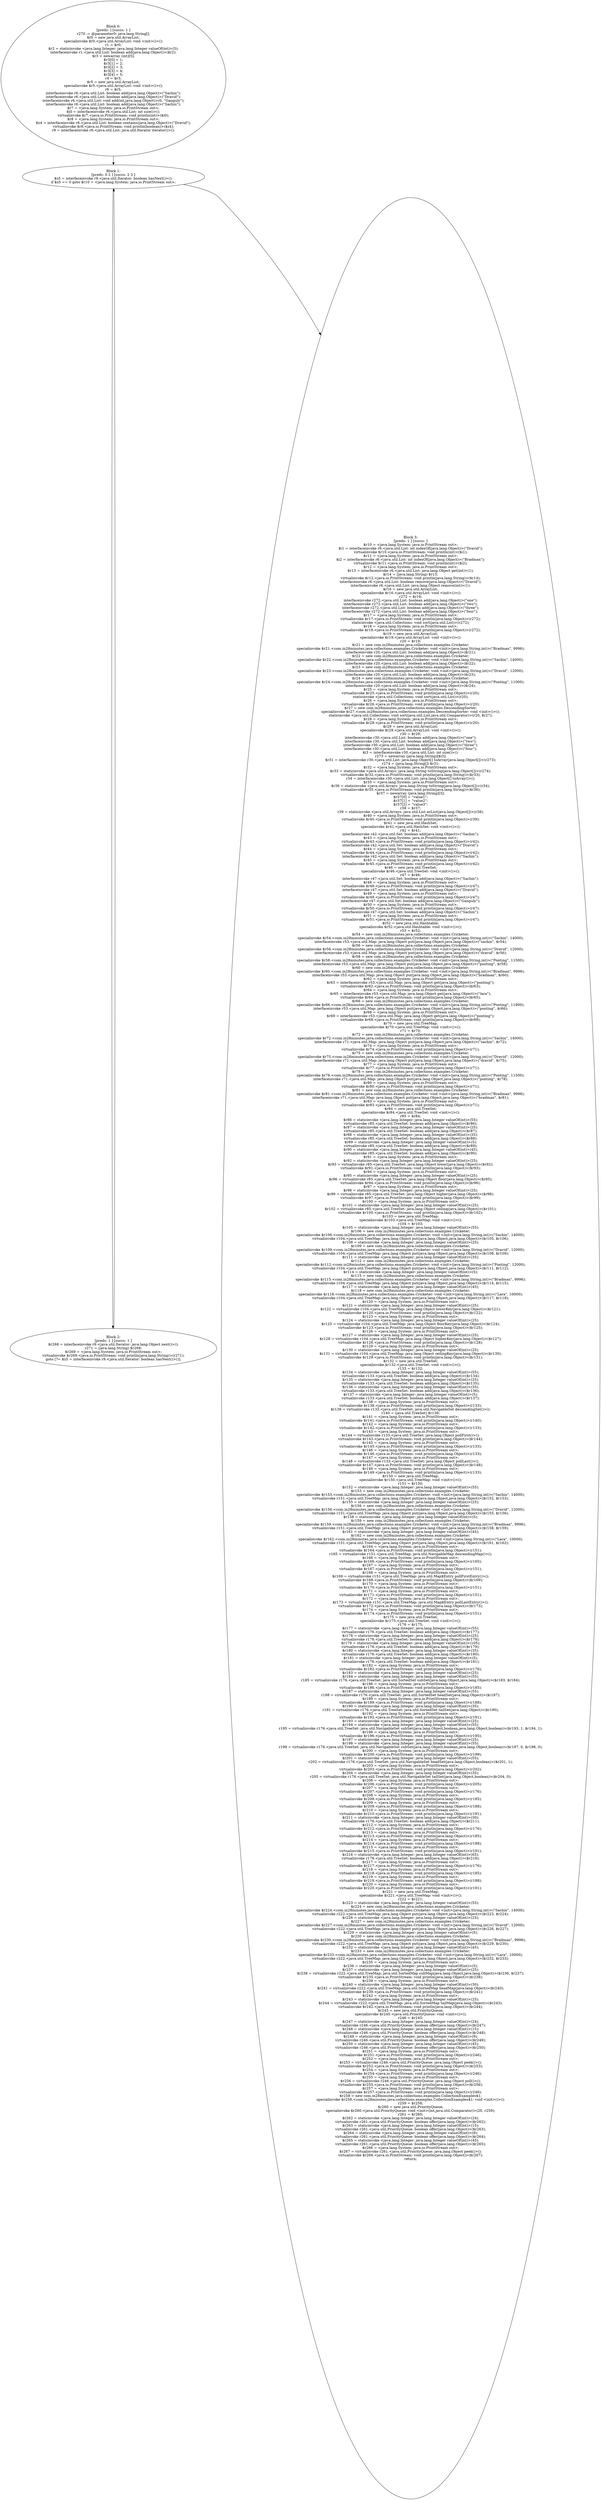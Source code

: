 digraph "unitGraph" {
    "Block 0:
[preds: ] [succs: 1 ]
r270 := @parameter0: java.lang.String[];
$r0 = new java.util.ArrayList;
specialinvoke $r0.<java.util.ArrayList: void <init>()>();
r1 = $r0;
$r2 = staticinvoke <java.lang.Integer: java.lang.Integer valueOf(int)>(5);
interfaceinvoke r1.<java.util.List: boolean add(java.lang.Object)>($r2);
$r3 = newarray (int)[5];
$r3[0] = 1;
$r3[1] = 2;
$r3[2] = 3;
$r3[3] = 4;
$r3[4] = 5;
r4 = $r3;
$r5 = new java.util.ArrayList;
specialinvoke $r5.<java.util.ArrayList: void <init>()>();
r6 = $r5;
interfaceinvoke r6.<java.util.List: boolean add(java.lang.Object)>(\"Sachin\");
interfaceinvoke r6.<java.util.List: boolean add(java.lang.Object)>(\"Dravid\");
interfaceinvoke r6.<java.util.List: void add(int,java.lang.Object)>(0, \"Ganguly\");
interfaceinvoke r6.<java.util.List: boolean add(java.lang.Object)>(\"Sachin\");
$r7 = <java.lang.System: java.io.PrintStream out>;
$i0 = interfaceinvoke r6.<java.util.List: int size()>();
virtualinvoke $r7.<java.io.PrintStream: void println(int)>($i0);
$r8 = <java.lang.System: java.io.PrintStream out>;
$z4 = interfaceinvoke r6.<java.util.List: boolean contains(java.lang.Object)>(\"Dravid\");
virtualinvoke $r8.<java.io.PrintStream: void println(boolean)>($z4);
r9 = interfaceinvoke r6.<java.util.List: java.util.Iterator iterator()>();
"
    "Block 1:
[preds: 0 2 ] [succs: 2 3 ]
$z5 = interfaceinvoke r9.<java.util.Iterator: boolean hasNext()>();
if $z5 == 0 goto $r10 = <java.lang.System: java.io.PrintStream out>;
"
    "Block 2:
[preds: 1 ] [succs: 1 ]
$r268 = interfaceinvoke r9.<java.util.Iterator: java.lang.Object next()>();
r271 = (java.lang.String) $r268;
$r269 = <java.lang.System: java.io.PrintStream out>;
virtualinvoke $r269.<java.io.PrintStream: void println(java.lang.String)>(r271);
goto [?= $z5 = interfaceinvoke r9.<java.util.Iterator: boolean hasNext()>()];
"
    "Block 3:
[preds: 1 ] [succs: ]
$r10 = <java.lang.System: java.io.PrintStream out>;
$i1 = interfaceinvoke r6.<java.util.List: int indexOf(java.lang.Object)>(\"Dravid\");
virtualinvoke $r10.<java.io.PrintStream: void println(int)>($i1);
$r11 = <java.lang.System: java.io.PrintStream out>;
$i2 = interfaceinvoke r6.<java.util.List: int indexOf(java.lang.Object)>(\"Bradman\");
virtualinvoke $r11.<java.io.PrintStream: void println(int)>($i2);
$r12 = <java.lang.System: java.io.PrintStream out>;
$r13 = interfaceinvoke r6.<java.util.List: java.lang.Object get(int)>(1);
$r14 = (java.lang.String) $r13;
virtualinvoke $r12.<java.io.PrintStream: void println(java.lang.String)>($r14);
interfaceinvoke r6.<java.util.List: boolean remove(java.lang.Object)>(\"Dravid\");
interfaceinvoke r6.<java.util.List: java.lang.Object remove(int)>(1);
$r16 = new java.util.ArrayList;
specialinvoke $r16.<java.util.ArrayList: void <init>()>();
r272 = $r16;
interfaceinvoke r272.<java.util.List: boolean add(java.lang.Object)>(\"one\");
interfaceinvoke r272.<java.util.List: boolean add(java.lang.Object)>(\"two\");
interfaceinvoke r272.<java.util.List: boolean add(java.lang.Object)>(\"three\");
interfaceinvoke r272.<java.util.List: boolean add(java.lang.Object)>(\"four\");
$r17 = <java.lang.System: java.io.PrintStream out>;
virtualinvoke $r17.<java.io.PrintStream: void println(java.lang.Object)>(r272);
staticinvoke <java.util.Collections: void sort(java.util.List)>(r272);
$r18 = <java.lang.System: java.io.PrintStream out>;
virtualinvoke $r18.<java.io.PrintStream: void println(java.lang.Object)>(r272);
$r19 = new java.util.ArrayList;
specialinvoke $r19.<java.util.ArrayList: void <init>()>();
r20 = $r19;
$r21 = new com.in28minutes.java.collections.examples.Cricketer;
specialinvoke $r21.<com.in28minutes.java.collections.examples.Cricketer: void <init>(java.lang.String,int)>(\"Bradman\", 9996);
interfaceinvoke r20.<java.util.List: boolean add(java.lang.Object)>($r21);
$r22 = new com.in28minutes.java.collections.examples.Cricketer;
specialinvoke $r22.<com.in28minutes.java.collections.examples.Cricketer: void <init>(java.lang.String,int)>(\"Sachin\", 14000);
interfaceinvoke r20.<java.util.List: boolean add(java.lang.Object)>($r22);
$r23 = new com.in28minutes.java.collections.examples.Cricketer;
specialinvoke $r23.<com.in28minutes.java.collections.examples.Cricketer: void <init>(java.lang.String,int)>(\"Dravid\", 12000);
interfaceinvoke r20.<java.util.List: boolean add(java.lang.Object)>($r23);
$r24 = new com.in28minutes.java.collections.examples.Cricketer;
specialinvoke $r24.<com.in28minutes.java.collections.examples.Cricketer: void <init>(java.lang.String,int)>(\"Ponting\", 11000);
interfaceinvoke r20.<java.util.List: boolean add(java.lang.Object)>($r24);
$r25 = <java.lang.System: java.io.PrintStream out>;
virtualinvoke $r25.<java.io.PrintStream: void println(java.lang.Object)>(r20);
staticinvoke <java.util.Collections: void sort(java.util.List)>(r20);
$r26 = <java.lang.System: java.io.PrintStream out>;
virtualinvoke $r26.<java.io.PrintStream: void println(java.lang.Object)>(r20);
$r27 = new com.in28minutes.java.collections.examples.DescendingSorter;
specialinvoke $r27.<com.in28minutes.java.collections.examples.DescendingSorter: void <init>()>();
staticinvoke <java.util.Collections: void sort(java.util.List,java.util.Comparator)>(r20, $r27);
$r28 = <java.lang.System: java.io.PrintStream out>;
virtualinvoke $r28.<java.io.PrintStream: void println(java.lang.Object)>(r20);
$r29 = new java.util.ArrayList;
specialinvoke $r29.<java.util.ArrayList: void <init>()>();
r30 = $r29;
interfaceinvoke r30.<java.util.List: boolean add(java.lang.Object)>(\"one\");
interfaceinvoke r30.<java.util.List: boolean add(java.lang.Object)>(\"two\");
interfaceinvoke r30.<java.util.List: boolean add(java.lang.Object)>(\"three\");
interfaceinvoke r30.<java.util.List: boolean add(java.lang.Object)>(\"four\");
$i3 = interfaceinvoke r30.<java.util.List: int size()>();
r273 = newarray (java.lang.String)[$i3];
$r31 = interfaceinvoke r30.<java.util.List: java.lang.Object[] toArray(java.lang.Object[])>(r273);
r274 = (java.lang.String[]) $r31;
$r32 = <java.lang.System: java.io.PrintStream out>;
$r33 = staticinvoke <java.util.Arrays: java.lang.String toString(java.lang.Object[])>(r274);
virtualinvoke $r32.<java.io.PrintStream: void println(java.lang.String)>($r33);
r34 = interfaceinvoke r30.<java.util.List: java.lang.Object[] toArray()>();
$r35 = <java.lang.System: java.io.PrintStream out>;
$r36 = staticinvoke <java.util.Arrays: java.lang.String toString(java.lang.Object[])>(r34);
virtualinvoke $r35.<java.io.PrintStream: void println(java.lang.String)>($r36);
$r37 = newarray (java.lang.String)[3];
$r37[0] = \"value1\";
$r37[1] = \"value2\";
$r37[2] = \"value3\";
r38 = $r37;
r39 = staticinvoke <java.util.Arrays: java.util.List asList(java.lang.Object[])>(r38);
$r40 = <java.lang.System: java.io.PrintStream out>;
virtualinvoke $r40.<java.io.PrintStream: void println(java.lang.Object)>(r39);
$r41 = new java.util.HashSet;
specialinvoke $r41.<java.util.HashSet: void <init>()>();
r42 = $r41;
interfaceinvoke r42.<java.util.Set: boolean add(java.lang.Object)>(\"Sachin\");
$r43 = <java.lang.System: java.io.PrintStream out>;
virtualinvoke $r43.<java.io.PrintStream: void println(java.lang.Object)>(r42);
interfaceinvoke r42.<java.util.Set: boolean add(java.lang.Object)>(\"Dravid\");
$r44 = <java.lang.System: java.io.PrintStream out>;
virtualinvoke $r44.<java.io.PrintStream: void println(java.lang.Object)>(r42);
interfaceinvoke r42.<java.util.Set: boolean add(java.lang.Object)>(\"Sachin\");
$r45 = <java.lang.System: java.io.PrintStream out>;
virtualinvoke $r45.<java.io.PrintStream: void println(java.lang.Object)>(r42);
$r46 = new java.util.TreeSet;
specialinvoke $r46.<java.util.TreeSet: void <init>()>();
r47 = $r46;
interfaceinvoke r47.<java.util.Set: boolean add(java.lang.Object)>(\"Sachin\");
$r48 = <java.lang.System: java.io.PrintStream out>;
virtualinvoke $r48.<java.io.PrintStream: void println(java.lang.Object)>(r47);
interfaceinvoke r47.<java.util.Set: boolean add(java.lang.Object)>(\"Dravid\");
$r49 = <java.lang.System: java.io.PrintStream out>;
virtualinvoke $r49.<java.io.PrintStream: void println(java.lang.Object)>(r47);
interfaceinvoke r47.<java.util.Set: boolean add(java.lang.Object)>(\"Ganguly\");
$r50 = <java.lang.System: java.io.PrintStream out>;
virtualinvoke $r50.<java.io.PrintStream: void println(java.lang.Object)>(r47);
interfaceinvoke r47.<java.util.Set: boolean add(java.lang.Object)>(\"Sachin\");
$r51 = <java.lang.System: java.io.PrintStream out>;
virtualinvoke $r51.<java.io.PrintStream: void println(java.lang.Object)>(r47);
$r52 = new java.util.Hashtable;
specialinvoke $r52.<java.util.Hashtable: void <init>()>();
r53 = $r52;
$r54 = new com.in28minutes.java.collections.examples.Cricketer;
specialinvoke $r54.<com.in28minutes.java.collections.examples.Cricketer: void <init>(java.lang.String,int)>(\"Sachin\", 14000);
interfaceinvoke r53.<java.util.Map: java.lang.Object put(java.lang.Object,java.lang.Object)>(\"sachin\", $r54);
$r56 = new com.in28minutes.java.collections.examples.Cricketer;
specialinvoke $r56.<com.in28minutes.java.collections.examples.Cricketer: void <init>(java.lang.String,int)>(\"Dravid\", 12000);
interfaceinvoke r53.<java.util.Map: java.lang.Object put(java.lang.Object,java.lang.Object)>(\"dravid\", $r56);
$r58 = new com.in28minutes.java.collections.examples.Cricketer;
specialinvoke $r58.<com.in28minutes.java.collections.examples.Cricketer: void <init>(java.lang.String,int)>(\"Ponting\", 11500);
interfaceinvoke r53.<java.util.Map: java.lang.Object put(java.lang.Object,java.lang.Object)>(\"ponting\", $r58);
$r60 = new com.in28minutes.java.collections.examples.Cricketer;
specialinvoke $r60.<com.in28minutes.java.collections.examples.Cricketer: void <init>(java.lang.String,int)>(\"Bradman\", 9996);
interfaceinvoke r53.<java.util.Map: java.lang.Object put(java.lang.Object,java.lang.Object)>(\"bradman\", $r60);
$r62 = <java.lang.System: java.io.PrintStream out>;
$r63 = interfaceinvoke r53.<java.util.Map: java.lang.Object get(java.lang.Object)>(\"ponting\");
virtualinvoke $r62.<java.io.PrintStream: void println(java.lang.Object)>($r63);
$r64 = <java.lang.System: java.io.PrintStream out>;
$r65 = interfaceinvoke r53.<java.util.Map: java.lang.Object get(java.lang.Object)>(\"lara\");
virtualinvoke $r64.<java.io.PrintStream: void println(java.lang.Object)>($r65);
$r66 = new com.in28minutes.java.collections.examples.Cricketer;
specialinvoke $r66.<com.in28minutes.java.collections.examples.Cricketer: void <init>(java.lang.String,int)>(\"Ponting\", 11800);
interfaceinvoke r53.<java.util.Map: java.lang.Object put(java.lang.Object,java.lang.Object)>(\"ponting\", $r66);
$r68 = <java.lang.System: java.io.PrintStream out>;
$r69 = interfaceinvoke r53.<java.util.Map: java.lang.Object get(java.lang.Object)>(\"ponting\");
virtualinvoke $r68.<java.io.PrintStream: void println(java.lang.Object)>($r69);
$r70 = new java.util.TreeMap;
specialinvoke $r70.<java.util.TreeMap: void <init>()>();
r71 = $r70;
$r72 = new com.in28minutes.java.collections.examples.Cricketer;
specialinvoke $r72.<com.in28minutes.java.collections.examples.Cricketer: void <init>(java.lang.String,int)>(\"Sachin\", 14000);
interfaceinvoke r71.<java.util.Map: java.lang.Object put(java.lang.Object,java.lang.Object)>(\"sachin\", $r72);
$r74 = <java.lang.System: java.io.PrintStream out>;
virtualinvoke $r74.<java.io.PrintStream: void println(java.lang.Object)>(r71);
$r75 = new com.in28minutes.java.collections.examples.Cricketer;
specialinvoke $r75.<com.in28minutes.java.collections.examples.Cricketer: void <init>(java.lang.String,int)>(\"Dravid\", 12000);
interfaceinvoke r71.<java.util.Map: java.lang.Object put(java.lang.Object,java.lang.Object)>(\"dravid\", $r75);
$r77 = <java.lang.System: java.io.PrintStream out>;
virtualinvoke $r77.<java.io.PrintStream: void println(java.lang.Object)>(r71);
$r78 = new com.in28minutes.java.collections.examples.Cricketer;
specialinvoke $r78.<com.in28minutes.java.collections.examples.Cricketer: void <init>(java.lang.String,int)>(\"Ponting\", 11500);
interfaceinvoke r71.<java.util.Map: java.lang.Object put(java.lang.Object,java.lang.Object)>(\"ponting\", $r78);
$r80 = <java.lang.System: java.io.PrintStream out>;
virtualinvoke $r80.<java.io.PrintStream: void println(java.lang.Object)>(r71);
$r81 = new com.in28minutes.java.collections.examples.Cricketer;
specialinvoke $r81.<com.in28minutes.java.collections.examples.Cricketer: void <init>(java.lang.String,int)>(\"Bradman\", 9996);
interfaceinvoke r71.<java.util.Map: java.lang.Object put(java.lang.Object,java.lang.Object)>(\"bradman\", $r81);
$r83 = <java.lang.System: java.io.PrintStream out>;
virtualinvoke $r83.<java.io.PrintStream: void println(java.lang.Object)>(r71);
$r84 = new java.util.TreeSet;
specialinvoke $r84.<java.util.TreeSet: void <init>()>();
r85 = $r84;
$r86 = staticinvoke <java.lang.Integer: java.lang.Integer valueOf(int)>(55);
virtualinvoke r85.<java.util.TreeSet: boolean add(java.lang.Object)>($r86);
$r87 = staticinvoke <java.lang.Integer: java.lang.Integer valueOf(int)>(25);
virtualinvoke r85.<java.util.TreeSet: boolean add(java.lang.Object)>($r87);
$r88 = staticinvoke <java.lang.Integer: java.lang.Integer valueOf(int)>(35);
virtualinvoke r85.<java.util.TreeSet: boolean add(java.lang.Object)>($r88);
$r89 = staticinvoke <java.lang.Integer: java.lang.Integer valueOf(int)>(5);
virtualinvoke r85.<java.util.TreeSet: boolean add(java.lang.Object)>($r89);
$r90 = staticinvoke <java.lang.Integer: java.lang.Integer valueOf(int)>(45);
virtualinvoke r85.<java.util.TreeSet: boolean add(java.lang.Object)>($r90);
$r91 = <java.lang.System: java.io.PrintStream out>;
$r92 = staticinvoke <java.lang.Integer: java.lang.Integer valueOf(int)>(25);
$r93 = virtualinvoke r85.<java.util.TreeSet: java.lang.Object lower(java.lang.Object)>($r92);
virtualinvoke $r91.<java.io.PrintStream: void println(java.lang.Object)>($r93);
$r94 = <java.lang.System: java.io.PrintStream out>;
$r95 = staticinvoke <java.lang.Integer: java.lang.Integer valueOf(int)>(25);
$r96 = virtualinvoke r85.<java.util.TreeSet: java.lang.Object floor(java.lang.Object)>($r95);
virtualinvoke $r94.<java.io.PrintStream: void println(java.lang.Object)>($r96);
$r97 = <java.lang.System: java.io.PrintStream out>;
$r98 = staticinvoke <java.lang.Integer: java.lang.Integer valueOf(int)>(25);
$r99 = virtualinvoke r85.<java.util.TreeSet: java.lang.Object higher(java.lang.Object)>($r98);
virtualinvoke $r97.<java.io.PrintStream: void println(java.lang.Object)>($r99);
$r100 = <java.lang.System: java.io.PrintStream out>;
$r101 = staticinvoke <java.lang.Integer: java.lang.Integer valueOf(int)>(25);
$r102 = virtualinvoke r85.<java.util.TreeSet: java.lang.Object ceiling(java.lang.Object)>($r101);
virtualinvoke $r100.<java.io.PrintStream: void println(java.lang.Object)>($r102);
$r103 = new java.util.TreeMap;
specialinvoke $r103.<java.util.TreeMap: void <init>()>();
r104 = $r103;
$r105 = staticinvoke <java.lang.Integer: java.lang.Integer valueOf(int)>(55);
$r106 = new com.in28minutes.java.collections.examples.Cricketer;
specialinvoke $r106.<com.in28minutes.java.collections.examples.Cricketer: void <init>(java.lang.String,int)>(\"Sachin\", 14000);
virtualinvoke r104.<java.util.TreeMap: java.lang.Object put(java.lang.Object,java.lang.Object)>($r105, $r106);
$r108 = staticinvoke <java.lang.Integer: java.lang.Integer valueOf(int)>(25);
$r109 = new com.in28minutes.java.collections.examples.Cricketer;
specialinvoke $r109.<com.in28minutes.java.collections.examples.Cricketer: void <init>(java.lang.String,int)>(\"Dravid\", 12000);
virtualinvoke r104.<java.util.TreeMap: java.lang.Object put(java.lang.Object,java.lang.Object)>($r108, $r109);
$r111 = staticinvoke <java.lang.Integer: java.lang.Integer valueOf(int)>(35);
$r112 = new com.in28minutes.java.collections.examples.Cricketer;
specialinvoke $r112.<com.in28minutes.java.collections.examples.Cricketer: void <init>(java.lang.String,int)>(\"Ponting\", 12000);
virtualinvoke r104.<java.util.TreeMap: java.lang.Object put(java.lang.Object,java.lang.Object)>($r111, $r112);
$r114 = staticinvoke <java.lang.Integer: java.lang.Integer valueOf(int)>(5);
$r115 = new com.in28minutes.java.collections.examples.Cricketer;
specialinvoke $r115.<com.in28minutes.java.collections.examples.Cricketer: void <init>(java.lang.String,int)>(\"Bradman\", 9996);
virtualinvoke r104.<java.util.TreeMap: java.lang.Object put(java.lang.Object,java.lang.Object)>($r114, $r115);
$r117 = staticinvoke <java.lang.Integer: java.lang.Integer valueOf(int)>(45);
$r118 = new com.in28minutes.java.collections.examples.Cricketer;
specialinvoke $r118.<com.in28minutes.java.collections.examples.Cricketer: void <init>(java.lang.String,int)>(\"Lara\", 10000);
virtualinvoke r104.<java.util.TreeMap: java.lang.Object put(java.lang.Object,java.lang.Object)>($r117, $r118);
$r120 = <java.lang.System: java.io.PrintStream out>;
$r121 = staticinvoke <java.lang.Integer: java.lang.Integer valueOf(int)>(25);
$r122 = virtualinvoke r104.<java.util.TreeMap: java.lang.Object lowerKey(java.lang.Object)>($r121);
virtualinvoke $r120.<java.io.PrintStream: void println(java.lang.Object)>($r122);
$r123 = <java.lang.System: java.io.PrintStream out>;
$r124 = staticinvoke <java.lang.Integer: java.lang.Integer valueOf(int)>(25);
$r125 = virtualinvoke r104.<java.util.TreeMap: java.lang.Object floorKey(java.lang.Object)>($r124);
virtualinvoke $r123.<java.io.PrintStream: void println(java.lang.Object)>($r125);
$r126 = <java.lang.System: java.io.PrintStream out>;
$r127 = staticinvoke <java.lang.Integer: java.lang.Integer valueOf(int)>(25);
$r128 = virtualinvoke r104.<java.util.TreeMap: java.lang.Object higherKey(java.lang.Object)>($r127);
virtualinvoke $r126.<java.io.PrintStream: void println(java.lang.Object)>($r128);
$r129 = <java.lang.System: java.io.PrintStream out>;
$r130 = staticinvoke <java.lang.Integer: java.lang.Integer valueOf(int)>(25);
$r131 = virtualinvoke r104.<java.util.TreeMap: java.lang.Object ceilingKey(java.lang.Object)>($r130);
virtualinvoke $r129.<java.io.PrintStream: void println(java.lang.Object)>($r131);
$r132 = new java.util.TreeSet;
specialinvoke $r132.<java.util.TreeSet: void <init>()>();
r133 = $r132;
$r134 = staticinvoke <java.lang.Integer: java.lang.Integer valueOf(int)>(55);
virtualinvoke r133.<java.util.TreeSet: boolean add(java.lang.Object)>($r134);
$r135 = staticinvoke <java.lang.Integer: java.lang.Integer valueOf(int)>(25);
virtualinvoke r133.<java.util.TreeSet: boolean add(java.lang.Object)>($r135);
$r136 = staticinvoke <java.lang.Integer: java.lang.Integer valueOf(int)>(35);
virtualinvoke r133.<java.util.TreeSet: boolean add(java.lang.Object)>($r136);
$r137 = staticinvoke <java.lang.Integer: java.lang.Integer valueOf(int)>(5);
virtualinvoke r133.<java.util.TreeSet: boolean add(java.lang.Object)>($r137);
$r138 = <java.lang.System: java.io.PrintStream out>;
virtualinvoke $r138.<java.io.PrintStream: void println(java.lang.Object)>(r133);
$r139 = virtualinvoke r133.<java.util.TreeSet: java.util.NavigableSet descendingSet()>();
r140 = (java.util.TreeSet) $r139;
$r141 = <java.lang.System: java.io.PrintStream out>;
virtualinvoke $r141.<java.io.PrintStream: void println(java.lang.Object)>(r140);
$r142 = <java.lang.System: java.io.PrintStream out>;
virtualinvoke $r142.<java.io.PrintStream: void println(java.lang.Object)>(r133);
$r143 = <java.lang.System: java.io.PrintStream out>;
$r144 = virtualinvoke r133.<java.util.TreeSet: java.lang.Object pollFirst()>();
virtualinvoke $r143.<java.io.PrintStream: void println(java.lang.Object)>($r144);
$r145 = <java.lang.System: java.io.PrintStream out>;
virtualinvoke $r145.<java.io.PrintStream: void println(java.lang.Object)>(r133);
$r146 = <java.lang.System: java.io.PrintStream out>;
virtualinvoke $r146.<java.io.PrintStream: void println(java.lang.Object)>(r133);
$r147 = <java.lang.System: java.io.PrintStream out>;
$r148 = virtualinvoke r133.<java.util.TreeSet: java.lang.Object pollLast()>();
virtualinvoke $r147.<java.io.PrintStream: void println(java.lang.Object)>($r148);
$r149 = <java.lang.System: java.io.PrintStream out>;
virtualinvoke $r149.<java.io.PrintStream: void println(java.lang.Object)>(r133);
$r150 = new java.util.TreeMap;
specialinvoke $r150.<java.util.TreeMap: void <init>()>();
r151 = $r150;
$r152 = staticinvoke <java.lang.Integer: java.lang.Integer valueOf(int)>(55);
$r153 = new com.in28minutes.java.collections.examples.Cricketer;
specialinvoke $r153.<com.in28minutes.java.collections.examples.Cricketer: void <init>(java.lang.String,int)>(\"Sachin\", 14000);
virtualinvoke r151.<java.util.TreeMap: java.lang.Object put(java.lang.Object,java.lang.Object)>($r152, $r153);
$r155 = staticinvoke <java.lang.Integer: java.lang.Integer valueOf(int)>(25);
$r156 = new com.in28minutes.java.collections.examples.Cricketer;
specialinvoke $r156.<com.in28minutes.java.collections.examples.Cricketer: void <init>(java.lang.String,int)>(\"Dravid\", 12000);
virtualinvoke r151.<java.util.TreeMap: java.lang.Object put(java.lang.Object,java.lang.Object)>($r155, $r156);
$r158 = staticinvoke <java.lang.Integer: java.lang.Integer valueOf(int)>(5);
$r159 = new com.in28minutes.java.collections.examples.Cricketer;
specialinvoke $r159.<com.in28minutes.java.collections.examples.Cricketer: void <init>(java.lang.String,int)>(\"Bradman\", 9996);
virtualinvoke r151.<java.util.TreeMap: java.lang.Object put(java.lang.Object,java.lang.Object)>($r158, $r159);
$r161 = staticinvoke <java.lang.Integer: java.lang.Integer valueOf(int)>(45);
$r162 = new com.in28minutes.java.collections.examples.Cricketer;
specialinvoke $r162.<com.in28minutes.java.collections.examples.Cricketer: void <init>(java.lang.String,int)>(\"Lara\", 10000);
virtualinvoke r151.<java.util.TreeMap: java.lang.Object put(java.lang.Object,java.lang.Object)>($r161, $r162);
$r164 = <java.lang.System: java.io.PrintStream out>;
virtualinvoke $r164.<java.io.PrintStream: void println(java.lang.Object)>(r151);
r165 = virtualinvoke r151.<java.util.TreeMap: java.util.NavigableMap descendingMap()>();
$r166 = <java.lang.System: java.io.PrintStream out>;
virtualinvoke $r166.<java.io.PrintStream: void println(java.lang.Object)>(r165);
$r167 = <java.lang.System: java.io.PrintStream out>;
virtualinvoke $r167.<java.io.PrintStream: void println(java.lang.Object)>(r151);
$r168 = <java.lang.System: java.io.PrintStream out>;
$r169 = virtualinvoke r151.<java.util.TreeMap: java.util.Map$Entry pollFirstEntry()>();
virtualinvoke $r168.<java.io.PrintStream: void println(java.lang.Object)>($r169);
$r170 = <java.lang.System: java.io.PrintStream out>;
virtualinvoke $r170.<java.io.PrintStream: void println(java.lang.Object)>(r151);
$r171 = <java.lang.System: java.io.PrintStream out>;
virtualinvoke $r171.<java.io.PrintStream: void println(java.lang.Object)>(r151);
$r172 = <java.lang.System: java.io.PrintStream out>;
$r173 = virtualinvoke r151.<java.util.TreeMap: java.util.Map$Entry pollLastEntry()>();
virtualinvoke $r172.<java.io.PrintStream: void println(java.lang.Object)>($r173);
$r174 = <java.lang.System: java.io.PrintStream out>;
virtualinvoke $r174.<java.io.PrintStream: void println(java.lang.Object)>(r151);
$r175 = new java.util.TreeSet;
specialinvoke $r175.<java.util.TreeSet: void <init>()>();
r176 = $r175;
$r177 = staticinvoke <java.lang.Integer: java.lang.Integer valueOf(int)>(55);
virtualinvoke r176.<java.util.TreeSet: boolean add(java.lang.Object)>($r177);
$r178 = staticinvoke <java.lang.Integer: java.lang.Integer valueOf(int)>(25);
virtualinvoke r176.<java.util.TreeSet: boolean add(java.lang.Object)>($r178);
$r179 = staticinvoke <java.lang.Integer: java.lang.Integer valueOf(int)>(105);
virtualinvoke r176.<java.util.TreeSet: boolean add(java.lang.Object)>($r179);
$r180 = staticinvoke <java.lang.Integer: java.lang.Integer valueOf(int)>(35);
virtualinvoke r176.<java.util.TreeSet: boolean add(java.lang.Object)>($r180);
$r181 = staticinvoke <java.lang.Integer: java.lang.Integer valueOf(int)>(5);
virtualinvoke r176.<java.util.TreeSet: boolean add(java.lang.Object)>($r181);
$r182 = <java.lang.System: java.io.PrintStream out>;
virtualinvoke $r182.<java.io.PrintStream: void println(java.lang.Object)>(r176);
$r183 = staticinvoke <java.lang.Integer: java.lang.Integer valueOf(int)>(25);
$r184 = staticinvoke <java.lang.Integer: java.lang.Integer valueOf(int)>(55);
r185 = virtualinvoke r176.<java.util.TreeSet: java.util.SortedSet subSet(java.lang.Object,java.lang.Object)>($r183, $r184);
$r186 = <java.lang.System: java.io.PrintStream out>;
virtualinvoke $r186.<java.io.PrintStream: void println(java.lang.Object)>(r185);
$r187 = staticinvoke <java.lang.Integer: java.lang.Integer valueOf(int)>(55);
r188 = virtualinvoke r176.<java.util.TreeSet: java.util.SortedSet headSet(java.lang.Object)>($r187);
$r189 = <java.lang.System: java.io.PrintStream out>;
virtualinvoke $r189.<java.io.PrintStream: void println(java.lang.Object)>(r188);
$r190 = staticinvoke <java.lang.Integer: java.lang.Integer valueOf(int)>(35);
r191 = virtualinvoke r176.<java.util.TreeSet: java.util.SortedSet tailSet(java.lang.Object)>($r190);
$r192 = <java.lang.System: java.io.PrintStream out>;
virtualinvoke $r192.<java.io.PrintStream: void println(java.lang.Object)>(r191);
$r193 = staticinvoke <java.lang.Integer: java.lang.Integer valueOf(int)>(25);
$r194 = staticinvoke <java.lang.Integer: java.lang.Integer valueOf(int)>(55);
r195 = virtualinvoke r176.<java.util.TreeSet: java.util.NavigableSet subSet(java.lang.Object,boolean,java.lang.Object,boolean)>($r193, 1, $r194, 1);
$r196 = <java.lang.System: java.io.PrintStream out>;
virtualinvoke $r196.<java.io.PrintStream: void println(java.lang.Object)>(r195);
$r197 = staticinvoke <java.lang.Integer: java.lang.Integer valueOf(int)>(25);
$r198 = staticinvoke <java.lang.Integer: java.lang.Integer valueOf(int)>(55);
r199 = virtualinvoke r176.<java.util.TreeSet: java.util.NavigableSet subSet(java.lang.Object,boolean,java.lang.Object,boolean)>($r197, 0, $r198, 0);
$r200 = <java.lang.System: java.io.PrintStream out>;
virtualinvoke $r200.<java.io.PrintStream: void println(java.lang.Object)>(r199);
$r201 = staticinvoke <java.lang.Integer: java.lang.Integer valueOf(int)>(55);
r202 = virtualinvoke r176.<java.util.TreeSet: java.util.NavigableSet headSet(java.lang.Object,boolean)>($r201, 1);
$r203 = <java.lang.System: java.io.PrintStream out>;
virtualinvoke $r203.<java.io.PrintStream: void println(java.lang.Object)>(r202);
$r204 = staticinvoke <java.lang.Integer: java.lang.Integer valueOf(int)>(35);
r205 = virtualinvoke r176.<java.util.TreeSet: java.util.NavigableSet tailSet(java.lang.Object,boolean)>($r204, 0);
$r206 = <java.lang.System: java.io.PrintStream out>;
virtualinvoke $r206.<java.io.PrintStream: void println(java.lang.Object)>(r205);
$r207 = <java.lang.System: java.io.PrintStream out>;
virtualinvoke $r207.<java.io.PrintStream: void println(java.lang.Object)>(r176);
$r208 = <java.lang.System: java.io.PrintStream out>;
virtualinvoke $r208.<java.io.PrintStream: void println(java.lang.Object)>(r185);
$r209 = <java.lang.System: java.io.PrintStream out>;
virtualinvoke $r209.<java.io.PrintStream: void println(java.lang.Object)>(r188);
$r210 = <java.lang.System: java.io.PrintStream out>;
virtualinvoke $r210.<java.io.PrintStream: void println(java.lang.Object)>(r191);
$r211 = staticinvoke <java.lang.Integer: java.lang.Integer valueOf(int)>(30);
virtualinvoke r176.<java.util.TreeSet: boolean add(java.lang.Object)>($r211);
$r212 = <java.lang.System: java.io.PrintStream out>;
virtualinvoke $r212.<java.io.PrintStream: void println(java.lang.Object)>(r176);
$r213 = <java.lang.System: java.io.PrintStream out>;
virtualinvoke $r213.<java.io.PrintStream: void println(java.lang.Object)>(r185);
$r214 = <java.lang.System: java.io.PrintStream out>;
virtualinvoke $r214.<java.io.PrintStream: void println(java.lang.Object)>(r188);
$r215 = <java.lang.System: java.io.PrintStream out>;
virtualinvoke $r215.<java.io.PrintStream: void println(java.lang.Object)>(r191);
$r216 = staticinvoke <java.lang.Integer: java.lang.Integer valueOf(int)>(65);
virtualinvoke r176.<java.util.TreeSet: boolean add(java.lang.Object)>($r216);
$r217 = <java.lang.System: java.io.PrintStream out>;
virtualinvoke $r217.<java.io.PrintStream: void println(java.lang.Object)>(r176);
$r218 = <java.lang.System: java.io.PrintStream out>;
virtualinvoke $r218.<java.io.PrintStream: void println(java.lang.Object)>(r185);
$r219 = <java.lang.System: java.io.PrintStream out>;
virtualinvoke $r219.<java.io.PrintStream: void println(java.lang.Object)>(r188);
$r220 = <java.lang.System: java.io.PrintStream out>;
virtualinvoke $r220.<java.io.PrintStream: void println(java.lang.Object)>(r191);
$r221 = new java.util.TreeMap;
specialinvoke $r221.<java.util.TreeMap: void <init>()>();
r222 = $r221;
$r223 = staticinvoke <java.lang.Integer: java.lang.Integer valueOf(int)>(55);
$r224 = new com.in28minutes.java.collections.examples.Cricketer;
specialinvoke $r224.<com.in28minutes.java.collections.examples.Cricketer: void <init>(java.lang.String,int)>(\"Sachin\", 14000);
virtualinvoke r222.<java.util.TreeMap: java.lang.Object put(java.lang.Object,java.lang.Object)>($r223, $r224);
$r226 = staticinvoke <java.lang.Integer: java.lang.Integer valueOf(int)>(25);
$r227 = new com.in28minutes.java.collections.examples.Cricketer;
specialinvoke $r227.<com.in28minutes.java.collections.examples.Cricketer: void <init>(java.lang.String,int)>(\"Dravid\", 12000);
virtualinvoke r222.<java.util.TreeMap: java.lang.Object put(java.lang.Object,java.lang.Object)>($r226, $r227);
$r229 = staticinvoke <java.lang.Integer: java.lang.Integer valueOf(int)>(5);
$r230 = new com.in28minutes.java.collections.examples.Cricketer;
specialinvoke $r230.<com.in28minutes.java.collections.examples.Cricketer: void <init>(java.lang.String,int)>(\"Bradman\", 9996);
virtualinvoke r222.<java.util.TreeMap: java.lang.Object put(java.lang.Object,java.lang.Object)>($r229, $r230);
$r232 = staticinvoke <java.lang.Integer: java.lang.Integer valueOf(int)>(45);
$r233 = new com.in28minutes.java.collections.examples.Cricketer;
specialinvoke $r233.<com.in28minutes.java.collections.examples.Cricketer: void <init>(java.lang.String,int)>(\"Lara\", 10000);
virtualinvoke r222.<java.util.TreeMap: java.lang.Object put(java.lang.Object,java.lang.Object)>($r232, $r233);
$r235 = <java.lang.System: java.io.PrintStream out>;
$r236 = staticinvoke <java.lang.Integer: java.lang.Integer valueOf(int)>(5);
$r237 = staticinvoke <java.lang.Integer: java.lang.Integer valueOf(int)>(25);
$r238 = virtualinvoke r222.<java.util.TreeMap: java.util.SortedMap subMap(java.lang.Object,java.lang.Object)>($r236, $r237);
virtualinvoke $r235.<java.io.PrintStream: void println(java.lang.Object)>($r238);
$r239 = <java.lang.System: java.io.PrintStream out>;
$r240 = staticinvoke <java.lang.Integer: java.lang.Integer valueOf(int)>(30);
$r241 = virtualinvoke r222.<java.util.TreeMap: java.util.SortedMap headMap(java.lang.Object)>($r240);
virtualinvoke $r239.<java.io.PrintStream: void println(java.lang.Object)>($r241);
$r242 = <java.lang.System: java.io.PrintStream out>;
$r243 = staticinvoke <java.lang.Integer: java.lang.Integer valueOf(int)>(25);
$r244 = virtualinvoke r222.<java.util.TreeMap: java.util.SortedMap tailMap(java.lang.Object)>($r243);
virtualinvoke $r242.<java.io.PrintStream: void println(java.lang.Object)>($r244);
$r245 = new java.util.PriorityQueue;
specialinvoke $r245.<java.util.PriorityQueue: void <init>()>();
r246 = $r245;
$r247 = staticinvoke <java.lang.Integer: java.lang.Integer valueOf(int)>(24);
virtualinvoke r246.<java.util.PriorityQueue: boolean offer(java.lang.Object)>($r247);
$r248 = staticinvoke <java.lang.Integer: java.lang.Integer valueOf(int)>(15);
virtualinvoke r246.<java.util.PriorityQueue: boolean offer(java.lang.Object)>($r248);
$r249 = staticinvoke <java.lang.Integer: java.lang.Integer valueOf(int)>(9);
virtualinvoke r246.<java.util.PriorityQueue: boolean offer(java.lang.Object)>($r249);
$r250 = staticinvoke <java.lang.Integer: java.lang.Integer valueOf(int)>(45);
virtualinvoke r246.<java.util.PriorityQueue: boolean offer(java.lang.Object)>($r250);
$r251 = <java.lang.System: java.io.PrintStream out>;
virtualinvoke $r251.<java.io.PrintStream: void println(java.lang.Object)>(r246);
$r252 = <java.lang.System: java.io.PrintStream out>;
$r253 = virtualinvoke r246.<java.util.PriorityQueue: java.lang.Object peek()>();
virtualinvoke $r252.<java.io.PrintStream: void println(java.lang.Object)>($r253);
$r254 = <java.lang.System: java.io.PrintStream out>;
virtualinvoke $r254.<java.io.PrintStream: void println(java.lang.Object)>(r246);
$r255 = <java.lang.System: java.io.PrintStream out>;
$r256 = virtualinvoke r246.<java.util.PriorityQueue: java.lang.Object poll()>();
virtualinvoke $r255.<java.io.PrintStream: void println(java.lang.Object)>($r256);
$r257 = <java.lang.System: java.io.PrintStream out>;
virtualinvoke $r257.<java.io.PrintStream: void println(java.lang.Object)>(r246);
$r258 = new com.in28minutes.java.collections.examples.CollectionExamples$1;
specialinvoke $r258.<com.in28minutes.java.collections.examples.CollectionExamples$1: void <init>()>();
r259 = $r258;
$r260 = new java.util.PriorityQueue;
specialinvoke $r260.<java.util.PriorityQueue: void <init>(int,java.util.Comparator)>(20, r259);
r261 = $r260;
$r262 = staticinvoke <java.lang.Integer: java.lang.Integer valueOf(int)>(24);
virtualinvoke r261.<java.util.PriorityQueue: boolean offer(java.lang.Object)>($r262);
$r263 = staticinvoke <java.lang.Integer: java.lang.Integer valueOf(int)>(15);
virtualinvoke r261.<java.util.PriorityQueue: boolean offer(java.lang.Object)>($r263);
$r264 = staticinvoke <java.lang.Integer: java.lang.Integer valueOf(int)>(9);
virtualinvoke r261.<java.util.PriorityQueue: boolean offer(java.lang.Object)>($r264);
$r265 = staticinvoke <java.lang.Integer: java.lang.Integer valueOf(int)>(45);
virtualinvoke r261.<java.util.PriorityQueue: boolean offer(java.lang.Object)>($r265);
$r266 = <java.lang.System: java.io.PrintStream out>;
$r267 = virtualinvoke r261.<java.util.PriorityQueue: java.lang.Object peek()>();
virtualinvoke $r266.<java.io.PrintStream: void println(java.lang.Object)>($r267);
return;
"
    "Block 0:
[preds: ] [succs: 1 ]
r270 := @parameter0: java.lang.String[];
$r0 = new java.util.ArrayList;
specialinvoke $r0.<java.util.ArrayList: void <init>()>();
r1 = $r0;
$r2 = staticinvoke <java.lang.Integer: java.lang.Integer valueOf(int)>(5);
interfaceinvoke r1.<java.util.List: boolean add(java.lang.Object)>($r2);
$r3 = newarray (int)[5];
$r3[0] = 1;
$r3[1] = 2;
$r3[2] = 3;
$r3[3] = 4;
$r3[4] = 5;
r4 = $r3;
$r5 = new java.util.ArrayList;
specialinvoke $r5.<java.util.ArrayList: void <init>()>();
r6 = $r5;
interfaceinvoke r6.<java.util.List: boolean add(java.lang.Object)>(\"Sachin\");
interfaceinvoke r6.<java.util.List: boolean add(java.lang.Object)>(\"Dravid\");
interfaceinvoke r6.<java.util.List: void add(int,java.lang.Object)>(0, \"Ganguly\");
interfaceinvoke r6.<java.util.List: boolean add(java.lang.Object)>(\"Sachin\");
$r7 = <java.lang.System: java.io.PrintStream out>;
$i0 = interfaceinvoke r6.<java.util.List: int size()>();
virtualinvoke $r7.<java.io.PrintStream: void println(int)>($i0);
$r8 = <java.lang.System: java.io.PrintStream out>;
$z4 = interfaceinvoke r6.<java.util.List: boolean contains(java.lang.Object)>(\"Dravid\");
virtualinvoke $r8.<java.io.PrintStream: void println(boolean)>($z4);
r9 = interfaceinvoke r6.<java.util.List: java.util.Iterator iterator()>();
"->"Block 1:
[preds: 0 2 ] [succs: 2 3 ]
$z5 = interfaceinvoke r9.<java.util.Iterator: boolean hasNext()>();
if $z5 == 0 goto $r10 = <java.lang.System: java.io.PrintStream out>;
";
    "Block 1:
[preds: 0 2 ] [succs: 2 3 ]
$z5 = interfaceinvoke r9.<java.util.Iterator: boolean hasNext()>();
if $z5 == 0 goto $r10 = <java.lang.System: java.io.PrintStream out>;
"->"Block 2:
[preds: 1 ] [succs: 1 ]
$r268 = interfaceinvoke r9.<java.util.Iterator: java.lang.Object next()>();
r271 = (java.lang.String) $r268;
$r269 = <java.lang.System: java.io.PrintStream out>;
virtualinvoke $r269.<java.io.PrintStream: void println(java.lang.String)>(r271);
goto [?= $z5 = interfaceinvoke r9.<java.util.Iterator: boolean hasNext()>()];
";
    "Block 1:
[preds: 0 2 ] [succs: 2 3 ]
$z5 = interfaceinvoke r9.<java.util.Iterator: boolean hasNext()>();
if $z5 == 0 goto $r10 = <java.lang.System: java.io.PrintStream out>;
"->"Block 3:
[preds: 1 ] [succs: ]
$r10 = <java.lang.System: java.io.PrintStream out>;
$i1 = interfaceinvoke r6.<java.util.List: int indexOf(java.lang.Object)>(\"Dravid\");
virtualinvoke $r10.<java.io.PrintStream: void println(int)>($i1);
$r11 = <java.lang.System: java.io.PrintStream out>;
$i2 = interfaceinvoke r6.<java.util.List: int indexOf(java.lang.Object)>(\"Bradman\");
virtualinvoke $r11.<java.io.PrintStream: void println(int)>($i2);
$r12 = <java.lang.System: java.io.PrintStream out>;
$r13 = interfaceinvoke r6.<java.util.List: java.lang.Object get(int)>(1);
$r14 = (java.lang.String) $r13;
virtualinvoke $r12.<java.io.PrintStream: void println(java.lang.String)>($r14);
interfaceinvoke r6.<java.util.List: boolean remove(java.lang.Object)>(\"Dravid\");
interfaceinvoke r6.<java.util.List: java.lang.Object remove(int)>(1);
$r16 = new java.util.ArrayList;
specialinvoke $r16.<java.util.ArrayList: void <init>()>();
r272 = $r16;
interfaceinvoke r272.<java.util.List: boolean add(java.lang.Object)>(\"one\");
interfaceinvoke r272.<java.util.List: boolean add(java.lang.Object)>(\"two\");
interfaceinvoke r272.<java.util.List: boolean add(java.lang.Object)>(\"three\");
interfaceinvoke r272.<java.util.List: boolean add(java.lang.Object)>(\"four\");
$r17 = <java.lang.System: java.io.PrintStream out>;
virtualinvoke $r17.<java.io.PrintStream: void println(java.lang.Object)>(r272);
staticinvoke <java.util.Collections: void sort(java.util.List)>(r272);
$r18 = <java.lang.System: java.io.PrintStream out>;
virtualinvoke $r18.<java.io.PrintStream: void println(java.lang.Object)>(r272);
$r19 = new java.util.ArrayList;
specialinvoke $r19.<java.util.ArrayList: void <init>()>();
r20 = $r19;
$r21 = new com.in28minutes.java.collections.examples.Cricketer;
specialinvoke $r21.<com.in28minutes.java.collections.examples.Cricketer: void <init>(java.lang.String,int)>(\"Bradman\", 9996);
interfaceinvoke r20.<java.util.List: boolean add(java.lang.Object)>($r21);
$r22 = new com.in28minutes.java.collections.examples.Cricketer;
specialinvoke $r22.<com.in28minutes.java.collections.examples.Cricketer: void <init>(java.lang.String,int)>(\"Sachin\", 14000);
interfaceinvoke r20.<java.util.List: boolean add(java.lang.Object)>($r22);
$r23 = new com.in28minutes.java.collections.examples.Cricketer;
specialinvoke $r23.<com.in28minutes.java.collections.examples.Cricketer: void <init>(java.lang.String,int)>(\"Dravid\", 12000);
interfaceinvoke r20.<java.util.List: boolean add(java.lang.Object)>($r23);
$r24 = new com.in28minutes.java.collections.examples.Cricketer;
specialinvoke $r24.<com.in28minutes.java.collections.examples.Cricketer: void <init>(java.lang.String,int)>(\"Ponting\", 11000);
interfaceinvoke r20.<java.util.List: boolean add(java.lang.Object)>($r24);
$r25 = <java.lang.System: java.io.PrintStream out>;
virtualinvoke $r25.<java.io.PrintStream: void println(java.lang.Object)>(r20);
staticinvoke <java.util.Collections: void sort(java.util.List)>(r20);
$r26 = <java.lang.System: java.io.PrintStream out>;
virtualinvoke $r26.<java.io.PrintStream: void println(java.lang.Object)>(r20);
$r27 = new com.in28minutes.java.collections.examples.DescendingSorter;
specialinvoke $r27.<com.in28minutes.java.collections.examples.DescendingSorter: void <init>()>();
staticinvoke <java.util.Collections: void sort(java.util.List,java.util.Comparator)>(r20, $r27);
$r28 = <java.lang.System: java.io.PrintStream out>;
virtualinvoke $r28.<java.io.PrintStream: void println(java.lang.Object)>(r20);
$r29 = new java.util.ArrayList;
specialinvoke $r29.<java.util.ArrayList: void <init>()>();
r30 = $r29;
interfaceinvoke r30.<java.util.List: boolean add(java.lang.Object)>(\"one\");
interfaceinvoke r30.<java.util.List: boolean add(java.lang.Object)>(\"two\");
interfaceinvoke r30.<java.util.List: boolean add(java.lang.Object)>(\"three\");
interfaceinvoke r30.<java.util.List: boolean add(java.lang.Object)>(\"four\");
$i3 = interfaceinvoke r30.<java.util.List: int size()>();
r273 = newarray (java.lang.String)[$i3];
$r31 = interfaceinvoke r30.<java.util.List: java.lang.Object[] toArray(java.lang.Object[])>(r273);
r274 = (java.lang.String[]) $r31;
$r32 = <java.lang.System: java.io.PrintStream out>;
$r33 = staticinvoke <java.util.Arrays: java.lang.String toString(java.lang.Object[])>(r274);
virtualinvoke $r32.<java.io.PrintStream: void println(java.lang.String)>($r33);
r34 = interfaceinvoke r30.<java.util.List: java.lang.Object[] toArray()>();
$r35 = <java.lang.System: java.io.PrintStream out>;
$r36 = staticinvoke <java.util.Arrays: java.lang.String toString(java.lang.Object[])>(r34);
virtualinvoke $r35.<java.io.PrintStream: void println(java.lang.String)>($r36);
$r37 = newarray (java.lang.String)[3];
$r37[0] = \"value1\";
$r37[1] = \"value2\";
$r37[2] = \"value3\";
r38 = $r37;
r39 = staticinvoke <java.util.Arrays: java.util.List asList(java.lang.Object[])>(r38);
$r40 = <java.lang.System: java.io.PrintStream out>;
virtualinvoke $r40.<java.io.PrintStream: void println(java.lang.Object)>(r39);
$r41 = new java.util.HashSet;
specialinvoke $r41.<java.util.HashSet: void <init>()>();
r42 = $r41;
interfaceinvoke r42.<java.util.Set: boolean add(java.lang.Object)>(\"Sachin\");
$r43 = <java.lang.System: java.io.PrintStream out>;
virtualinvoke $r43.<java.io.PrintStream: void println(java.lang.Object)>(r42);
interfaceinvoke r42.<java.util.Set: boolean add(java.lang.Object)>(\"Dravid\");
$r44 = <java.lang.System: java.io.PrintStream out>;
virtualinvoke $r44.<java.io.PrintStream: void println(java.lang.Object)>(r42);
interfaceinvoke r42.<java.util.Set: boolean add(java.lang.Object)>(\"Sachin\");
$r45 = <java.lang.System: java.io.PrintStream out>;
virtualinvoke $r45.<java.io.PrintStream: void println(java.lang.Object)>(r42);
$r46 = new java.util.TreeSet;
specialinvoke $r46.<java.util.TreeSet: void <init>()>();
r47 = $r46;
interfaceinvoke r47.<java.util.Set: boolean add(java.lang.Object)>(\"Sachin\");
$r48 = <java.lang.System: java.io.PrintStream out>;
virtualinvoke $r48.<java.io.PrintStream: void println(java.lang.Object)>(r47);
interfaceinvoke r47.<java.util.Set: boolean add(java.lang.Object)>(\"Dravid\");
$r49 = <java.lang.System: java.io.PrintStream out>;
virtualinvoke $r49.<java.io.PrintStream: void println(java.lang.Object)>(r47);
interfaceinvoke r47.<java.util.Set: boolean add(java.lang.Object)>(\"Ganguly\");
$r50 = <java.lang.System: java.io.PrintStream out>;
virtualinvoke $r50.<java.io.PrintStream: void println(java.lang.Object)>(r47);
interfaceinvoke r47.<java.util.Set: boolean add(java.lang.Object)>(\"Sachin\");
$r51 = <java.lang.System: java.io.PrintStream out>;
virtualinvoke $r51.<java.io.PrintStream: void println(java.lang.Object)>(r47);
$r52 = new java.util.Hashtable;
specialinvoke $r52.<java.util.Hashtable: void <init>()>();
r53 = $r52;
$r54 = new com.in28minutes.java.collections.examples.Cricketer;
specialinvoke $r54.<com.in28minutes.java.collections.examples.Cricketer: void <init>(java.lang.String,int)>(\"Sachin\", 14000);
interfaceinvoke r53.<java.util.Map: java.lang.Object put(java.lang.Object,java.lang.Object)>(\"sachin\", $r54);
$r56 = new com.in28minutes.java.collections.examples.Cricketer;
specialinvoke $r56.<com.in28minutes.java.collections.examples.Cricketer: void <init>(java.lang.String,int)>(\"Dravid\", 12000);
interfaceinvoke r53.<java.util.Map: java.lang.Object put(java.lang.Object,java.lang.Object)>(\"dravid\", $r56);
$r58 = new com.in28minutes.java.collections.examples.Cricketer;
specialinvoke $r58.<com.in28minutes.java.collections.examples.Cricketer: void <init>(java.lang.String,int)>(\"Ponting\", 11500);
interfaceinvoke r53.<java.util.Map: java.lang.Object put(java.lang.Object,java.lang.Object)>(\"ponting\", $r58);
$r60 = new com.in28minutes.java.collections.examples.Cricketer;
specialinvoke $r60.<com.in28minutes.java.collections.examples.Cricketer: void <init>(java.lang.String,int)>(\"Bradman\", 9996);
interfaceinvoke r53.<java.util.Map: java.lang.Object put(java.lang.Object,java.lang.Object)>(\"bradman\", $r60);
$r62 = <java.lang.System: java.io.PrintStream out>;
$r63 = interfaceinvoke r53.<java.util.Map: java.lang.Object get(java.lang.Object)>(\"ponting\");
virtualinvoke $r62.<java.io.PrintStream: void println(java.lang.Object)>($r63);
$r64 = <java.lang.System: java.io.PrintStream out>;
$r65 = interfaceinvoke r53.<java.util.Map: java.lang.Object get(java.lang.Object)>(\"lara\");
virtualinvoke $r64.<java.io.PrintStream: void println(java.lang.Object)>($r65);
$r66 = new com.in28minutes.java.collections.examples.Cricketer;
specialinvoke $r66.<com.in28minutes.java.collections.examples.Cricketer: void <init>(java.lang.String,int)>(\"Ponting\", 11800);
interfaceinvoke r53.<java.util.Map: java.lang.Object put(java.lang.Object,java.lang.Object)>(\"ponting\", $r66);
$r68 = <java.lang.System: java.io.PrintStream out>;
$r69 = interfaceinvoke r53.<java.util.Map: java.lang.Object get(java.lang.Object)>(\"ponting\");
virtualinvoke $r68.<java.io.PrintStream: void println(java.lang.Object)>($r69);
$r70 = new java.util.TreeMap;
specialinvoke $r70.<java.util.TreeMap: void <init>()>();
r71 = $r70;
$r72 = new com.in28minutes.java.collections.examples.Cricketer;
specialinvoke $r72.<com.in28minutes.java.collections.examples.Cricketer: void <init>(java.lang.String,int)>(\"Sachin\", 14000);
interfaceinvoke r71.<java.util.Map: java.lang.Object put(java.lang.Object,java.lang.Object)>(\"sachin\", $r72);
$r74 = <java.lang.System: java.io.PrintStream out>;
virtualinvoke $r74.<java.io.PrintStream: void println(java.lang.Object)>(r71);
$r75 = new com.in28minutes.java.collections.examples.Cricketer;
specialinvoke $r75.<com.in28minutes.java.collections.examples.Cricketer: void <init>(java.lang.String,int)>(\"Dravid\", 12000);
interfaceinvoke r71.<java.util.Map: java.lang.Object put(java.lang.Object,java.lang.Object)>(\"dravid\", $r75);
$r77 = <java.lang.System: java.io.PrintStream out>;
virtualinvoke $r77.<java.io.PrintStream: void println(java.lang.Object)>(r71);
$r78 = new com.in28minutes.java.collections.examples.Cricketer;
specialinvoke $r78.<com.in28minutes.java.collections.examples.Cricketer: void <init>(java.lang.String,int)>(\"Ponting\", 11500);
interfaceinvoke r71.<java.util.Map: java.lang.Object put(java.lang.Object,java.lang.Object)>(\"ponting\", $r78);
$r80 = <java.lang.System: java.io.PrintStream out>;
virtualinvoke $r80.<java.io.PrintStream: void println(java.lang.Object)>(r71);
$r81 = new com.in28minutes.java.collections.examples.Cricketer;
specialinvoke $r81.<com.in28minutes.java.collections.examples.Cricketer: void <init>(java.lang.String,int)>(\"Bradman\", 9996);
interfaceinvoke r71.<java.util.Map: java.lang.Object put(java.lang.Object,java.lang.Object)>(\"bradman\", $r81);
$r83 = <java.lang.System: java.io.PrintStream out>;
virtualinvoke $r83.<java.io.PrintStream: void println(java.lang.Object)>(r71);
$r84 = new java.util.TreeSet;
specialinvoke $r84.<java.util.TreeSet: void <init>()>();
r85 = $r84;
$r86 = staticinvoke <java.lang.Integer: java.lang.Integer valueOf(int)>(55);
virtualinvoke r85.<java.util.TreeSet: boolean add(java.lang.Object)>($r86);
$r87 = staticinvoke <java.lang.Integer: java.lang.Integer valueOf(int)>(25);
virtualinvoke r85.<java.util.TreeSet: boolean add(java.lang.Object)>($r87);
$r88 = staticinvoke <java.lang.Integer: java.lang.Integer valueOf(int)>(35);
virtualinvoke r85.<java.util.TreeSet: boolean add(java.lang.Object)>($r88);
$r89 = staticinvoke <java.lang.Integer: java.lang.Integer valueOf(int)>(5);
virtualinvoke r85.<java.util.TreeSet: boolean add(java.lang.Object)>($r89);
$r90 = staticinvoke <java.lang.Integer: java.lang.Integer valueOf(int)>(45);
virtualinvoke r85.<java.util.TreeSet: boolean add(java.lang.Object)>($r90);
$r91 = <java.lang.System: java.io.PrintStream out>;
$r92 = staticinvoke <java.lang.Integer: java.lang.Integer valueOf(int)>(25);
$r93 = virtualinvoke r85.<java.util.TreeSet: java.lang.Object lower(java.lang.Object)>($r92);
virtualinvoke $r91.<java.io.PrintStream: void println(java.lang.Object)>($r93);
$r94 = <java.lang.System: java.io.PrintStream out>;
$r95 = staticinvoke <java.lang.Integer: java.lang.Integer valueOf(int)>(25);
$r96 = virtualinvoke r85.<java.util.TreeSet: java.lang.Object floor(java.lang.Object)>($r95);
virtualinvoke $r94.<java.io.PrintStream: void println(java.lang.Object)>($r96);
$r97 = <java.lang.System: java.io.PrintStream out>;
$r98 = staticinvoke <java.lang.Integer: java.lang.Integer valueOf(int)>(25);
$r99 = virtualinvoke r85.<java.util.TreeSet: java.lang.Object higher(java.lang.Object)>($r98);
virtualinvoke $r97.<java.io.PrintStream: void println(java.lang.Object)>($r99);
$r100 = <java.lang.System: java.io.PrintStream out>;
$r101 = staticinvoke <java.lang.Integer: java.lang.Integer valueOf(int)>(25);
$r102 = virtualinvoke r85.<java.util.TreeSet: java.lang.Object ceiling(java.lang.Object)>($r101);
virtualinvoke $r100.<java.io.PrintStream: void println(java.lang.Object)>($r102);
$r103 = new java.util.TreeMap;
specialinvoke $r103.<java.util.TreeMap: void <init>()>();
r104 = $r103;
$r105 = staticinvoke <java.lang.Integer: java.lang.Integer valueOf(int)>(55);
$r106 = new com.in28minutes.java.collections.examples.Cricketer;
specialinvoke $r106.<com.in28minutes.java.collections.examples.Cricketer: void <init>(java.lang.String,int)>(\"Sachin\", 14000);
virtualinvoke r104.<java.util.TreeMap: java.lang.Object put(java.lang.Object,java.lang.Object)>($r105, $r106);
$r108 = staticinvoke <java.lang.Integer: java.lang.Integer valueOf(int)>(25);
$r109 = new com.in28minutes.java.collections.examples.Cricketer;
specialinvoke $r109.<com.in28minutes.java.collections.examples.Cricketer: void <init>(java.lang.String,int)>(\"Dravid\", 12000);
virtualinvoke r104.<java.util.TreeMap: java.lang.Object put(java.lang.Object,java.lang.Object)>($r108, $r109);
$r111 = staticinvoke <java.lang.Integer: java.lang.Integer valueOf(int)>(35);
$r112 = new com.in28minutes.java.collections.examples.Cricketer;
specialinvoke $r112.<com.in28minutes.java.collections.examples.Cricketer: void <init>(java.lang.String,int)>(\"Ponting\", 12000);
virtualinvoke r104.<java.util.TreeMap: java.lang.Object put(java.lang.Object,java.lang.Object)>($r111, $r112);
$r114 = staticinvoke <java.lang.Integer: java.lang.Integer valueOf(int)>(5);
$r115 = new com.in28minutes.java.collections.examples.Cricketer;
specialinvoke $r115.<com.in28minutes.java.collections.examples.Cricketer: void <init>(java.lang.String,int)>(\"Bradman\", 9996);
virtualinvoke r104.<java.util.TreeMap: java.lang.Object put(java.lang.Object,java.lang.Object)>($r114, $r115);
$r117 = staticinvoke <java.lang.Integer: java.lang.Integer valueOf(int)>(45);
$r118 = new com.in28minutes.java.collections.examples.Cricketer;
specialinvoke $r118.<com.in28minutes.java.collections.examples.Cricketer: void <init>(java.lang.String,int)>(\"Lara\", 10000);
virtualinvoke r104.<java.util.TreeMap: java.lang.Object put(java.lang.Object,java.lang.Object)>($r117, $r118);
$r120 = <java.lang.System: java.io.PrintStream out>;
$r121 = staticinvoke <java.lang.Integer: java.lang.Integer valueOf(int)>(25);
$r122 = virtualinvoke r104.<java.util.TreeMap: java.lang.Object lowerKey(java.lang.Object)>($r121);
virtualinvoke $r120.<java.io.PrintStream: void println(java.lang.Object)>($r122);
$r123 = <java.lang.System: java.io.PrintStream out>;
$r124 = staticinvoke <java.lang.Integer: java.lang.Integer valueOf(int)>(25);
$r125 = virtualinvoke r104.<java.util.TreeMap: java.lang.Object floorKey(java.lang.Object)>($r124);
virtualinvoke $r123.<java.io.PrintStream: void println(java.lang.Object)>($r125);
$r126 = <java.lang.System: java.io.PrintStream out>;
$r127 = staticinvoke <java.lang.Integer: java.lang.Integer valueOf(int)>(25);
$r128 = virtualinvoke r104.<java.util.TreeMap: java.lang.Object higherKey(java.lang.Object)>($r127);
virtualinvoke $r126.<java.io.PrintStream: void println(java.lang.Object)>($r128);
$r129 = <java.lang.System: java.io.PrintStream out>;
$r130 = staticinvoke <java.lang.Integer: java.lang.Integer valueOf(int)>(25);
$r131 = virtualinvoke r104.<java.util.TreeMap: java.lang.Object ceilingKey(java.lang.Object)>($r130);
virtualinvoke $r129.<java.io.PrintStream: void println(java.lang.Object)>($r131);
$r132 = new java.util.TreeSet;
specialinvoke $r132.<java.util.TreeSet: void <init>()>();
r133 = $r132;
$r134 = staticinvoke <java.lang.Integer: java.lang.Integer valueOf(int)>(55);
virtualinvoke r133.<java.util.TreeSet: boolean add(java.lang.Object)>($r134);
$r135 = staticinvoke <java.lang.Integer: java.lang.Integer valueOf(int)>(25);
virtualinvoke r133.<java.util.TreeSet: boolean add(java.lang.Object)>($r135);
$r136 = staticinvoke <java.lang.Integer: java.lang.Integer valueOf(int)>(35);
virtualinvoke r133.<java.util.TreeSet: boolean add(java.lang.Object)>($r136);
$r137 = staticinvoke <java.lang.Integer: java.lang.Integer valueOf(int)>(5);
virtualinvoke r133.<java.util.TreeSet: boolean add(java.lang.Object)>($r137);
$r138 = <java.lang.System: java.io.PrintStream out>;
virtualinvoke $r138.<java.io.PrintStream: void println(java.lang.Object)>(r133);
$r139 = virtualinvoke r133.<java.util.TreeSet: java.util.NavigableSet descendingSet()>();
r140 = (java.util.TreeSet) $r139;
$r141 = <java.lang.System: java.io.PrintStream out>;
virtualinvoke $r141.<java.io.PrintStream: void println(java.lang.Object)>(r140);
$r142 = <java.lang.System: java.io.PrintStream out>;
virtualinvoke $r142.<java.io.PrintStream: void println(java.lang.Object)>(r133);
$r143 = <java.lang.System: java.io.PrintStream out>;
$r144 = virtualinvoke r133.<java.util.TreeSet: java.lang.Object pollFirst()>();
virtualinvoke $r143.<java.io.PrintStream: void println(java.lang.Object)>($r144);
$r145 = <java.lang.System: java.io.PrintStream out>;
virtualinvoke $r145.<java.io.PrintStream: void println(java.lang.Object)>(r133);
$r146 = <java.lang.System: java.io.PrintStream out>;
virtualinvoke $r146.<java.io.PrintStream: void println(java.lang.Object)>(r133);
$r147 = <java.lang.System: java.io.PrintStream out>;
$r148 = virtualinvoke r133.<java.util.TreeSet: java.lang.Object pollLast()>();
virtualinvoke $r147.<java.io.PrintStream: void println(java.lang.Object)>($r148);
$r149 = <java.lang.System: java.io.PrintStream out>;
virtualinvoke $r149.<java.io.PrintStream: void println(java.lang.Object)>(r133);
$r150 = new java.util.TreeMap;
specialinvoke $r150.<java.util.TreeMap: void <init>()>();
r151 = $r150;
$r152 = staticinvoke <java.lang.Integer: java.lang.Integer valueOf(int)>(55);
$r153 = new com.in28minutes.java.collections.examples.Cricketer;
specialinvoke $r153.<com.in28minutes.java.collections.examples.Cricketer: void <init>(java.lang.String,int)>(\"Sachin\", 14000);
virtualinvoke r151.<java.util.TreeMap: java.lang.Object put(java.lang.Object,java.lang.Object)>($r152, $r153);
$r155 = staticinvoke <java.lang.Integer: java.lang.Integer valueOf(int)>(25);
$r156 = new com.in28minutes.java.collections.examples.Cricketer;
specialinvoke $r156.<com.in28minutes.java.collections.examples.Cricketer: void <init>(java.lang.String,int)>(\"Dravid\", 12000);
virtualinvoke r151.<java.util.TreeMap: java.lang.Object put(java.lang.Object,java.lang.Object)>($r155, $r156);
$r158 = staticinvoke <java.lang.Integer: java.lang.Integer valueOf(int)>(5);
$r159 = new com.in28minutes.java.collections.examples.Cricketer;
specialinvoke $r159.<com.in28minutes.java.collections.examples.Cricketer: void <init>(java.lang.String,int)>(\"Bradman\", 9996);
virtualinvoke r151.<java.util.TreeMap: java.lang.Object put(java.lang.Object,java.lang.Object)>($r158, $r159);
$r161 = staticinvoke <java.lang.Integer: java.lang.Integer valueOf(int)>(45);
$r162 = new com.in28minutes.java.collections.examples.Cricketer;
specialinvoke $r162.<com.in28minutes.java.collections.examples.Cricketer: void <init>(java.lang.String,int)>(\"Lara\", 10000);
virtualinvoke r151.<java.util.TreeMap: java.lang.Object put(java.lang.Object,java.lang.Object)>($r161, $r162);
$r164 = <java.lang.System: java.io.PrintStream out>;
virtualinvoke $r164.<java.io.PrintStream: void println(java.lang.Object)>(r151);
r165 = virtualinvoke r151.<java.util.TreeMap: java.util.NavigableMap descendingMap()>();
$r166 = <java.lang.System: java.io.PrintStream out>;
virtualinvoke $r166.<java.io.PrintStream: void println(java.lang.Object)>(r165);
$r167 = <java.lang.System: java.io.PrintStream out>;
virtualinvoke $r167.<java.io.PrintStream: void println(java.lang.Object)>(r151);
$r168 = <java.lang.System: java.io.PrintStream out>;
$r169 = virtualinvoke r151.<java.util.TreeMap: java.util.Map$Entry pollFirstEntry()>();
virtualinvoke $r168.<java.io.PrintStream: void println(java.lang.Object)>($r169);
$r170 = <java.lang.System: java.io.PrintStream out>;
virtualinvoke $r170.<java.io.PrintStream: void println(java.lang.Object)>(r151);
$r171 = <java.lang.System: java.io.PrintStream out>;
virtualinvoke $r171.<java.io.PrintStream: void println(java.lang.Object)>(r151);
$r172 = <java.lang.System: java.io.PrintStream out>;
$r173 = virtualinvoke r151.<java.util.TreeMap: java.util.Map$Entry pollLastEntry()>();
virtualinvoke $r172.<java.io.PrintStream: void println(java.lang.Object)>($r173);
$r174 = <java.lang.System: java.io.PrintStream out>;
virtualinvoke $r174.<java.io.PrintStream: void println(java.lang.Object)>(r151);
$r175 = new java.util.TreeSet;
specialinvoke $r175.<java.util.TreeSet: void <init>()>();
r176 = $r175;
$r177 = staticinvoke <java.lang.Integer: java.lang.Integer valueOf(int)>(55);
virtualinvoke r176.<java.util.TreeSet: boolean add(java.lang.Object)>($r177);
$r178 = staticinvoke <java.lang.Integer: java.lang.Integer valueOf(int)>(25);
virtualinvoke r176.<java.util.TreeSet: boolean add(java.lang.Object)>($r178);
$r179 = staticinvoke <java.lang.Integer: java.lang.Integer valueOf(int)>(105);
virtualinvoke r176.<java.util.TreeSet: boolean add(java.lang.Object)>($r179);
$r180 = staticinvoke <java.lang.Integer: java.lang.Integer valueOf(int)>(35);
virtualinvoke r176.<java.util.TreeSet: boolean add(java.lang.Object)>($r180);
$r181 = staticinvoke <java.lang.Integer: java.lang.Integer valueOf(int)>(5);
virtualinvoke r176.<java.util.TreeSet: boolean add(java.lang.Object)>($r181);
$r182 = <java.lang.System: java.io.PrintStream out>;
virtualinvoke $r182.<java.io.PrintStream: void println(java.lang.Object)>(r176);
$r183 = staticinvoke <java.lang.Integer: java.lang.Integer valueOf(int)>(25);
$r184 = staticinvoke <java.lang.Integer: java.lang.Integer valueOf(int)>(55);
r185 = virtualinvoke r176.<java.util.TreeSet: java.util.SortedSet subSet(java.lang.Object,java.lang.Object)>($r183, $r184);
$r186 = <java.lang.System: java.io.PrintStream out>;
virtualinvoke $r186.<java.io.PrintStream: void println(java.lang.Object)>(r185);
$r187 = staticinvoke <java.lang.Integer: java.lang.Integer valueOf(int)>(55);
r188 = virtualinvoke r176.<java.util.TreeSet: java.util.SortedSet headSet(java.lang.Object)>($r187);
$r189 = <java.lang.System: java.io.PrintStream out>;
virtualinvoke $r189.<java.io.PrintStream: void println(java.lang.Object)>(r188);
$r190 = staticinvoke <java.lang.Integer: java.lang.Integer valueOf(int)>(35);
r191 = virtualinvoke r176.<java.util.TreeSet: java.util.SortedSet tailSet(java.lang.Object)>($r190);
$r192 = <java.lang.System: java.io.PrintStream out>;
virtualinvoke $r192.<java.io.PrintStream: void println(java.lang.Object)>(r191);
$r193 = staticinvoke <java.lang.Integer: java.lang.Integer valueOf(int)>(25);
$r194 = staticinvoke <java.lang.Integer: java.lang.Integer valueOf(int)>(55);
r195 = virtualinvoke r176.<java.util.TreeSet: java.util.NavigableSet subSet(java.lang.Object,boolean,java.lang.Object,boolean)>($r193, 1, $r194, 1);
$r196 = <java.lang.System: java.io.PrintStream out>;
virtualinvoke $r196.<java.io.PrintStream: void println(java.lang.Object)>(r195);
$r197 = staticinvoke <java.lang.Integer: java.lang.Integer valueOf(int)>(25);
$r198 = staticinvoke <java.lang.Integer: java.lang.Integer valueOf(int)>(55);
r199 = virtualinvoke r176.<java.util.TreeSet: java.util.NavigableSet subSet(java.lang.Object,boolean,java.lang.Object,boolean)>($r197, 0, $r198, 0);
$r200 = <java.lang.System: java.io.PrintStream out>;
virtualinvoke $r200.<java.io.PrintStream: void println(java.lang.Object)>(r199);
$r201 = staticinvoke <java.lang.Integer: java.lang.Integer valueOf(int)>(55);
r202 = virtualinvoke r176.<java.util.TreeSet: java.util.NavigableSet headSet(java.lang.Object,boolean)>($r201, 1);
$r203 = <java.lang.System: java.io.PrintStream out>;
virtualinvoke $r203.<java.io.PrintStream: void println(java.lang.Object)>(r202);
$r204 = staticinvoke <java.lang.Integer: java.lang.Integer valueOf(int)>(35);
r205 = virtualinvoke r176.<java.util.TreeSet: java.util.NavigableSet tailSet(java.lang.Object,boolean)>($r204, 0);
$r206 = <java.lang.System: java.io.PrintStream out>;
virtualinvoke $r206.<java.io.PrintStream: void println(java.lang.Object)>(r205);
$r207 = <java.lang.System: java.io.PrintStream out>;
virtualinvoke $r207.<java.io.PrintStream: void println(java.lang.Object)>(r176);
$r208 = <java.lang.System: java.io.PrintStream out>;
virtualinvoke $r208.<java.io.PrintStream: void println(java.lang.Object)>(r185);
$r209 = <java.lang.System: java.io.PrintStream out>;
virtualinvoke $r209.<java.io.PrintStream: void println(java.lang.Object)>(r188);
$r210 = <java.lang.System: java.io.PrintStream out>;
virtualinvoke $r210.<java.io.PrintStream: void println(java.lang.Object)>(r191);
$r211 = staticinvoke <java.lang.Integer: java.lang.Integer valueOf(int)>(30);
virtualinvoke r176.<java.util.TreeSet: boolean add(java.lang.Object)>($r211);
$r212 = <java.lang.System: java.io.PrintStream out>;
virtualinvoke $r212.<java.io.PrintStream: void println(java.lang.Object)>(r176);
$r213 = <java.lang.System: java.io.PrintStream out>;
virtualinvoke $r213.<java.io.PrintStream: void println(java.lang.Object)>(r185);
$r214 = <java.lang.System: java.io.PrintStream out>;
virtualinvoke $r214.<java.io.PrintStream: void println(java.lang.Object)>(r188);
$r215 = <java.lang.System: java.io.PrintStream out>;
virtualinvoke $r215.<java.io.PrintStream: void println(java.lang.Object)>(r191);
$r216 = staticinvoke <java.lang.Integer: java.lang.Integer valueOf(int)>(65);
virtualinvoke r176.<java.util.TreeSet: boolean add(java.lang.Object)>($r216);
$r217 = <java.lang.System: java.io.PrintStream out>;
virtualinvoke $r217.<java.io.PrintStream: void println(java.lang.Object)>(r176);
$r218 = <java.lang.System: java.io.PrintStream out>;
virtualinvoke $r218.<java.io.PrintStream: void println(java.lang.Object)>(r185);
$r219 = <java.lang.System: java.io.PrintStream out>;
virtualinvoke $r219.<java.io.PrintStream: void println(java.lang.Object)>(r188);
$r220 = <java.lang.System: java.io.PrintStream out>;
virtualinvoke $r220.<java.io.PrintStream: void println(java.lang.Object)>(r191);
$r221 = new java.util.TreeMap;
specialinvoke $r221.<java.util.TreeMap: void <init>()>();
r222 = $r221;
$r223 = staticinvoke <java.lang.Integer: java.lang.Integer valueOf(int)>(55);
$r224 = new com.in28minutes.java.collections.examples.Cricketer;
specialinvoke $r224.<com.in28minutes.java.collections.examples.Cricketer: void <init>(java.lang.String,int)>(\"Sachin\", 14000);
virtualinvoke r222.<java.util.TreeMap: java.lang.Object put(java.lang.Object,java.lang.Object)>($r223, $r224);
$r226 = staticinvoke <java.lang.Integer: java.lang.Integer valueOf(int)>(25);
$r227 = new com.in28minutes.java.collections.examples.Cricketer;
specialinvoke $r227.<com.in28minutes.java.collections.examples.Cricketer: void <init>(java.lang.String,int)>(\"Dravid\", 12000);
virtualinvoke r222.<java.util.TreeMap: java.lang.Object put(java.lang.Object,java.lang.Object)>($r226, $r227);
$r229 = staticinvoke <java.lang.Integer: java.lang.Integer valueOf(int)>(5);
$r230 = new com.in28minutes.java.collections.examples.Cricketer;
specialinvoke $r230.<com.in28minutes.java.collections.examples.Cricketer: void <init>(java.lang.String,int)>(\"Bradman\", 9996);
virtualinvoke r222.<java.util.TreeMap: java.lang.Object put(java.lang.Object,java.lang.Object)>($r229, $r230);
$r232 = staticinvoke <java.lang.Integer: java.lang.Integer valueOf(int)>(45);
$r233 = new com.in28minutes.java.collections.examples.Cricketer;
specialinvoke $r233.<com.in28minutes.java.collections.examples.Cricketer: void <init>(java.lang.String,int)>(\"Lara\", 10000);
virtualinvoke r222.<java.util.TreeMap: java.lang.Object put(java.lang.Object,java.lang.Object)>($r232, $r233);
$r235 = <java.lang.System: java.io.PrintStream out>;
$r236 = staticinvoke <java.lang.Integer: java.lang.Integer valueOf(int)>(5);
$r237 = staticinvoke <java.lang.Integer: java.lang.Integer valueOf(int)>(25);
$r238 = virtualinvoke r222.<java.util.TreeMap: java.util.SortedMap subMap(java.lang.Object,java.lang.Object)>($r236, $r237);
virtualinvoke $r235.<java.io.PrintStream: void println(java.lang.Object)>($r238);
$r239 = <java.lang.System: java.io.PrintStream out>;
$r240 = staticinvoke <java.lang.Integer: java.lang.Integer valueOf(int)>(30);
$r241 = virtualinvoke r222.<java.util.TreeMap: java.util.SortedMap headMap(java.lang.Object)>($r240);
virtualinvoke $r239.<java.io.PrintStream: void println(java.lang.Object)>($r241);
$r242 = <java.lang.System: java.io.PrintStream out>;
$r243 = staticinvoke <java.lang.Integer: java.lang.Integer valueOf(int)>(25);
$r244 = virtualinvoke r222.<java.util.TreeMap: java.util.SortedMap tailMap(java.lang.Object)>($r243);
virtualinvoke $r242.<java.io.PrintStream: void println(java.lang.Object)>($r244);
$r245 = new java.util.PriorityQueue;
specialinvoke $r245.<java.util.PriorityQueue: void <init>()>();
r246 = $r245;
$r247 = staticinvoke <java.lang.Integer: java.lang.Integer valueOf(int)>(24);
virtualinvoke r246.<java.util.PriorityQueue: boolean offer(java.lang.Object)>($r247);
$r248 = staticinvoke <java.lang.Integer: java.lang.Integer valueOf(int)>(15);
virtualinvoke r246.<java.util.PriorityQueue: boolean offer(java.lang.Object)>($r248);
$r249 = staticinvoke <java.lang.Integer: java.lang.Integer valueOf(int)>(9);
virtualinvoke r246.<java.util.PriorityQueue: boolean offer(java.lang.Object)>($r249);
$r250 = staticinvoke <java.lang.Integer: java.lang.Integer valueOf(int)>(45);
virtualinvoke r246.<java.util.PriorityQueue: boolean offer(java.lang.Object)>($r250);
$r251 = <java.lang.System: java.io.PrintStream out>;
virtualinvoke $r251.<java.io.PrintStream: void println(java.lang.Object)>(r246);
$r252 = <java.lang.System: java.io.PrintStream out>;
$r253 = virtualinvoke r246.<java.util.PriorityQueue: java.lang.Object peek()>();
virtualinvoke $r252.<java.io.PrintStream: void println(java.lang.Object)>($r253);
$r254 = <java.lang.System: java.io.PrintStream out>;
virtualinvoke $r254.<java.io.PrintStream: void println(java.lang.Object)>(r246);
$r255 = <java.lang.System: java.io.PrintStream out>;
$r256 = virtualinvoke r246.<java.util.PriorityQueue: java.lang.Object poll()>();
virtualinvoke $r255.<java.io.PrintStream: void println(java.lang.Object)>($r256);
$r257 = <java.lang.System: java.io.PrintStream out>;
virtualinvoke $r257.<java.io.PrintStream: void println(java.lang.Object)>(r246);
$r258 = new com.in28minutes.java.collections.examples.CollectionExamples$1;
specialinvoke $r258.<com.in28minutes.java.collections.examples.CollectionExamples$1: void <init>()>();
r259 = $r258;
$r260 = new java.util.PriorityQueue;
specialinvoke $r260.<java.util.PriorityQueue: void <init>(int,java.util.Comparator)>(20, r259);
r261 = $r260;
$r262 = staticinvoke <java.lang.Integer: java.lang.Integer valueOf(int)>(24);
virtualinvoke r261.<java.util.PriorityQueue: boolean offer(java.lang.Object)>($r262);
$r263 = staticinvoke <java.lang.Integer: java.lang.Integer valueOf(int)>(15);
virtualinvoke r261.<java.util.PriorityQueue: boolean offer(java.lang.Object)>($r263);
$r264 = staticinvoke <java.lang.Integer: java.lang.Integer valueOf(int)>(9);
virtualinvoke r261.<java.util.PriorityQueue: boolean offer(java.lang.Object)>($r264);
$r265 = staticinvoke <java.lang.Integer: java.lang.Integer valueOf(int)>(45);
virtualinvoke r261.<java.util.PriorityQueue: boolean offer(java.lang.Object)>($r265);
$r266 = <java.lang.System: java.io.PrintStream out>;
$r267 = virtualinvoke r261.<java.util.PriorityQueue: java.lang.Object peek()>();
virtualinvoke $r266.<java.io.PrintStream: void println(java.lang.Object)>($r267);
return;
";
    "Block 2:
[preds: 1 ] [succs: 1 ]
$r268 = interfaceinvoke r9.<java.util.Iterator: java.lang.Object next()>();
r271 = (java.lang.String) $r268;
$r269 = <java.lang.System: java.io.PrintStream out>;
virtualinvoke $r269.<java.io.PrintStream: void println(java.lang.String)>(r271);
goto [?= $z5 = interfaceinvoke r9.<java.util.Iterator: boolean hasNext()>()];
"->"Block 1:
[preds: 0 2 ] [succs: 2 3 ]
$z5 = interfaceinvoke r9.<java.util.Iterator: boolean hasNext()>();
if $z5 == 0 goto $r10 = <java.lang.System: java.io.PrintStream out>;
";
}
